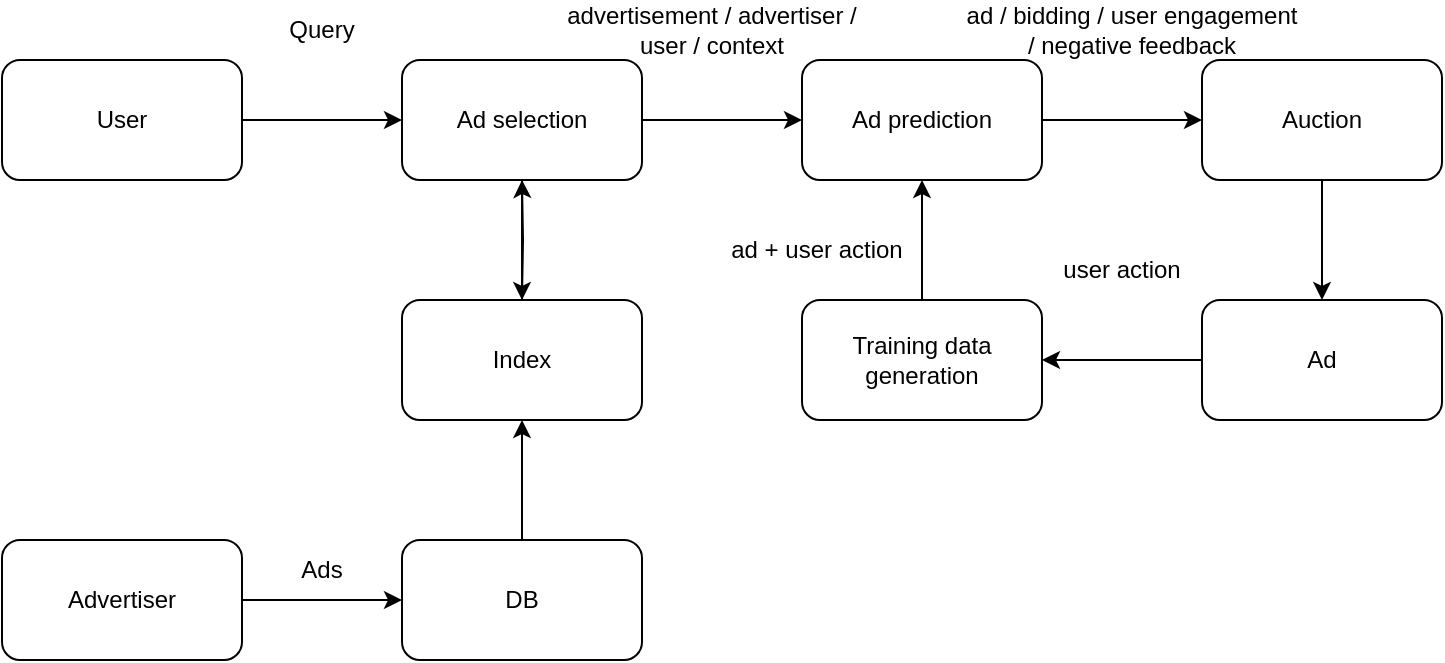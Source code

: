 <mxfile version="21.1.2" type="device">
  <diagram id="ZNcC-8CPmojZ1fEYAFu-" name="Page-1">
    <mxGraphModel dx="882" dy="596" grid="1" gridSize="10" guides="1" tooltips="1" connect="1" arrows="1" fold="1" page="1" pageScale="1" pageWidth="850" pageHeight="1100" math="0" shadow="0">
      <root>
        <mxCell id="0" />
        <mxCell id="1" parent="0" />
        <mxCell id="n7BuenmuqCD32Pcl5eWK-3" style="edgeStyle=orthogonalEdgeStyle;rounded=0;orthogonalLoop=1;jettySize=auto;html=1;exitX=1;exitY=0.5;exitDx=0;exitDy=0;" parent="1" source="n7BuenmuqCD32Pcl5eWK-1" target="n7BuenmuqCD32Pcl5eWK-2" edge="1">
          <mxGeometry relative="1" as="geometry" />
        </mxCell>
        <mxCell id="n7BuenmuqCD32Pcl5eWK-1" value="User" style="rounded=1;whiteSpace=wrap;html=1;" parent="1" vertex="1">
          <mxGeometry x="40" y="190" width="120" height="60" as="geometry" />
        </mxCell>
        <mxCell id="n7BuenmuqCD32Pcl5eWK-11" style="edgeStyle=orthogonalEdgeStyle;rounded=0;orthogonalLoop=1;jettySize=auto;html=1;exitX=0.5;exitY=1;exitDx=0;exitDy=0;entryX=0.5;entryY=0;entryDx=0;entryDy=0;" parent="1" source="n7BuenmuqCD32Pcl5eWK-2" edge="1">
          <mxGeometry relative="1" as="geometry">
            <mxPoint x="300" y="310" as="targetPoint" />
          </mxGeometry>
        </mxCell>
        <mxCell id="WBLcJxLok1SSoJ_mdsIE-7" style="edgeStyle=orthogonalEdgeStyle;rounded=0;orthogonalLoop=1;jettySize=auto;html=1;exitX=1;exitY=0.5;exitDx=0;exitDy=0;entryX=0;entryY=0.5;entryDx=0;entryDy=0;" edge="1" parent="1" source="n7BuenmuqCD32Pcl5eWK-2" target="WBLcJxLok1SSoJ_mdsIE-5">
          <mxGeometry relative="1" as="geometry" />
        </mxCell>
        <mxCell id="n7BuenmuqCD32Pcl5eWK-2" value="Ad selection" style="rounded=1;whiteSpace=wrap;html=1;" parent="1" vertex="1">
          <mxGeometry x="240" y="190" width="120" height="60" as="geometry" />
        </mxCell>
        <mxCell id="n7BuenmuqCD32Pcl5eWK-4" value="Query" style="text;html=1;strokeColor=none;fillColor=none;align=center;verticalAlign=middle;whiteSpace=wrap;rounded=0;" parent="1" vertex="1">
          <mxGeometry x="170" y="160" width="60" height="30" as="geometry" />
        </mxCell>
        <mxCell id="n7BuenmuqCD32Pcl5eWK-12" style="edgeStyle=orthogonalEdgeStyle;rounded=0;orthogonalLoop=1;jettySize=auto;html=1;exitX=0.5;exitY=0;exitDx=0;exitDy=0;" parent="1" target="n7BuenmuqCD32Pcl5eWK-2" edge="1">
          <mxGeometry relative="1" as="geometry">
            <mxPoint x="300" y="310" as="sourcePoint" />
          </mxGeometry>
        </mxCell>
        <mxCell id="WBLcJxLok1SSoJ_mdsIE-2" style="edgeStyle=orthogonalEdgeStyle;rounded=0;orthogonalLoop=1;jettySize=auto;html=1;exitX=0.5;exitY=0;exitDx=0;exitDy=0;entryX=0.5;entryY=1;entryDx=0;entryDy=0;" edge="1" parent="1" source="n7BuenmuqCD32Pcl5eWK-6" target="WBLcJxLok1SSoJ_mdsIE-1">
          <mxGeometry relative="1" as="geometry" />
        </mxCell>
        <mxCell id="n7BuenmuqCD32Pcl5eWK-6" value="DB" style="rounded=1;whiteSpace=wrap;html=1;" parent="1" vertex="1">
          <mxGeometry x="240" y="430" width="120" height="60" as="geometry" />
        </mxCell>
        <mxCell id="n7BuenmuqCD32Pcl5eWK-8" style="edgeStyle=orthogonalEdgeStyle;rounded=0;orthogonalLoop=1;jettySize=auto;html=1;exitX=1;exitY=0.5;exitDx=0;exitDy=0;" parent="1" source="n7BuenmuqCD32Pcl5eWK-7" target="n7BuenmuqCD32Pcl5eWK-6" edge="1">
          <mxGeometry relative="1" as="geometry" />
        </mxCell>
        <mxCell id="n7BuenmuqCD32Pcl5eWK-7" value="Advertiser" style="rounded=1;whiteSpace=wrap;html=1;" parent="1" vertex="1">
          <mxGeometry x="40" y="430" width="120" height="60" as="geometry" />
        </mxCell>
        <mxCell id="n7BuenmuqCD32Pcl5eWK-9" value="Ads" style="text;html=1;strokeColor=none;fillColor=none;align=center;verticalAlign=middle;whiteSpace=wrap;rounded=0;" parent="1" vertex="1">
          <mxGeometry x="170" y="430" width="60" height="30" as="geometry" />
        </mxCell>
        <mxCell id="WBLcJxLok1SSoJ_mdsIE-1" value="Index" style="rounded=1;whiteSpace=wrap;html=1;" vertex="1" parent="1">
          <mxGeometry x="240" y="310" width="120" height="60" as="geometry" />
        </mxCell>
        <mxCell id="WBLcJxLok1SSoJ_mdsIE-8" style="edgeStyle=orthogonalEdgeStyle;rounded=0;orthogonalLoop=1;jettySize=auto;html=1;exitX=1;exitY=0.5;exitDx=0;exitDy=0;entryX=0;entryY=0.5;entryDx=0;entryDy=0;" edge="1" parent="1" source="WBLcJxLok1SSoJ_mdsIE-5" target="WBLcJxLok1SSoJ_mdsIE-6">
          <mxGeometry relative="1" as="geometry" />
        </mxCell>
        <mxCell id="WBLcJxLok1SSoJ_mdsIE-5" value="Ad prediction" style="rounded=1;whiteSpace=wrap;html=1;" vertex="1" parent="1">
          <mxGeometry x="440" y="190" width="120" height="60" as="geometry" />
        </mxCell>
        <mxCell id="WBLcJxLok1SSoJ_mdsIE-13" style="edgeStyle=orthogonalEdgeStyle;rounded=0;orthogonalLoop=1;jettySize=auto;html=1;exitX=0.5;exitY=1;exitDx=0;exitDy=0;entryX=0.5;entryY=0;entryDx=0;entryDy=0;" edge="1" parent="1" source="WBLcJxLok1SSoJ_mdsIE-6" target="WBLcJxLok1SSoJ_mdsIE-11">
          <mxGeometry relative="1" as="geometry" />
        </mxCell>
        <mxCell id="WBLcJxLok1SSoJ_mdsIE-6" value="Auction" style="rounded=1;whiteSpace=wrap;html=1;" vertex="1" parent="1">
          <mxGeometry x="640" y="190" width="120" height="60" as="geometry" />
        </mxCell>
        <mxCell id="WBLcJxLok1SSoJ_mdsIE-9" value="advertisement / advertiser / user / context" style="text;html=1;strokeColor=none;fillColor=none;align=center;verticalAlign=middle;whiteSpace=wrap;rounded=0;" vertex="1" parent="1">
          <mxGeometry x="320" y="160" width="150" height="30" as="geometry" />
        </mxCell>
        <mxCell id="WBLcJxLok1SSoJ_mdsIE-10" value="ad / bidding / user engagement / negative feedback" style="text;html=1;strokeColor=none;fillColor=none;align=center;verticalAlign=middle;whiteSpace=wrap;rounded=0;" vertex="1" parent="1">
          <mxGeometry x="520" y="160" width="170" height="30" as="geometry" />
        </mxCell>
        <mxCell id="WBLcJxLok1SSoJ_mdsIE-15" style="edgeStyle=orthogonalEdgeStyle;rounded=0;orthogonalLoop=1;jettySize=auto;html=1;exitX=0;exitY=0.5;exitDx=0;exitDy=0;entryX=1;entryY=0.5;entryDx=0;entryDy=0;" edge="1" parent="1" source="WBLcJxLok1SSoJ_mdsIE-11" target="WBLcJxLok1SSoJ_mdsIE-12">
          <mxGeometry relative="1" as="geometry" />
        </mxCell>
        <mxCell id="WBLcJxLok1SSoJ_mdsIE-11" value="Ad" style="rounded=1;whiteSpace=wrap;html=1;" vertex="1" parent="1">
          <mxGeometry x="640" y="310" width="120" height="60" as="geometry" />
        </mxCell>
        <mxCell id="WBLcJxLok1SSoJ_mdsIE-17" style="edgeStyle=orthogonalEdgeStyle;rounded=0;orthogonalLoop=1;jettySize=auto;html=1;exitX=0.5;exitY=0;exitDx=0;exitDy=0;entryX=0.5;entryY=1;entryDx=0;entryDy=0;" edge="1" parent="1" source="WBLcJxLok1SSoJ_mdsIE-12" target="WBLcJxLok1SSoJ_mdsIE-5">
          <mxGeometry relative="1" as="geometry" />
        </mxCell>
        <mxCell id="WBLcJxLok1SSoJ_mdsIE-12" value="Training data generation" style="rounded=1;whiteSpace=wrap;html=1;" vertex="1" parent="1">
          <mxGeometry x="440" y="310" width="120" height="60" as="geometry" />
        </mxCell>
        <mxCell id="WBLcJxLok1SSoJ_mdsIE-14" value="user action" style="text;html=1;strokeColor=none;fillColor=none;align=center;verticalAlign=middle;whiteSpace=wrap;rounded=0;" vertex="1" parent="1">
          <mxGeometry x="560" y="280" width="80" height="30" as="geometry" />
        </mxCell>
        <mxCell id="WBLcJxLok1SSoJ_mdsIE-18" value="ad + user action" style="text;html=1;strokeColor=none;fillColor=none;align=center;verticalAlign=middle;whiteSpace=wrap;rounded=0;" vertex="1" parent="1">
          <mxGeometry x="400" y="270" width="95" height="30" as="geometry" />
        </mxCell>
      </root>
    </mxGraphModel>
  </diagram>
</mxfile>
